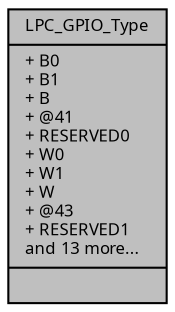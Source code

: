 digraph "LPC_GPIO_Type"
{
  edge [fontname="Sans",fontsize="8",labelfontname="Sans",labelfontsize="8"];
  node [fontname="Sans",fontsize="8",shape=record];
  Node1 [label="{LPC_GPIO_Type\n|+ B0\l+ B1\l+ B\l+ @41\l+ RESERVED0\l+ W0\l+ W1\l+ W\l+ @43\l+ RESERVED1\land 13 more...\l|}",height=0.2,width=0.4,color="black", fillcolor="grey75", style="filled", fontcolor="black"];
}
